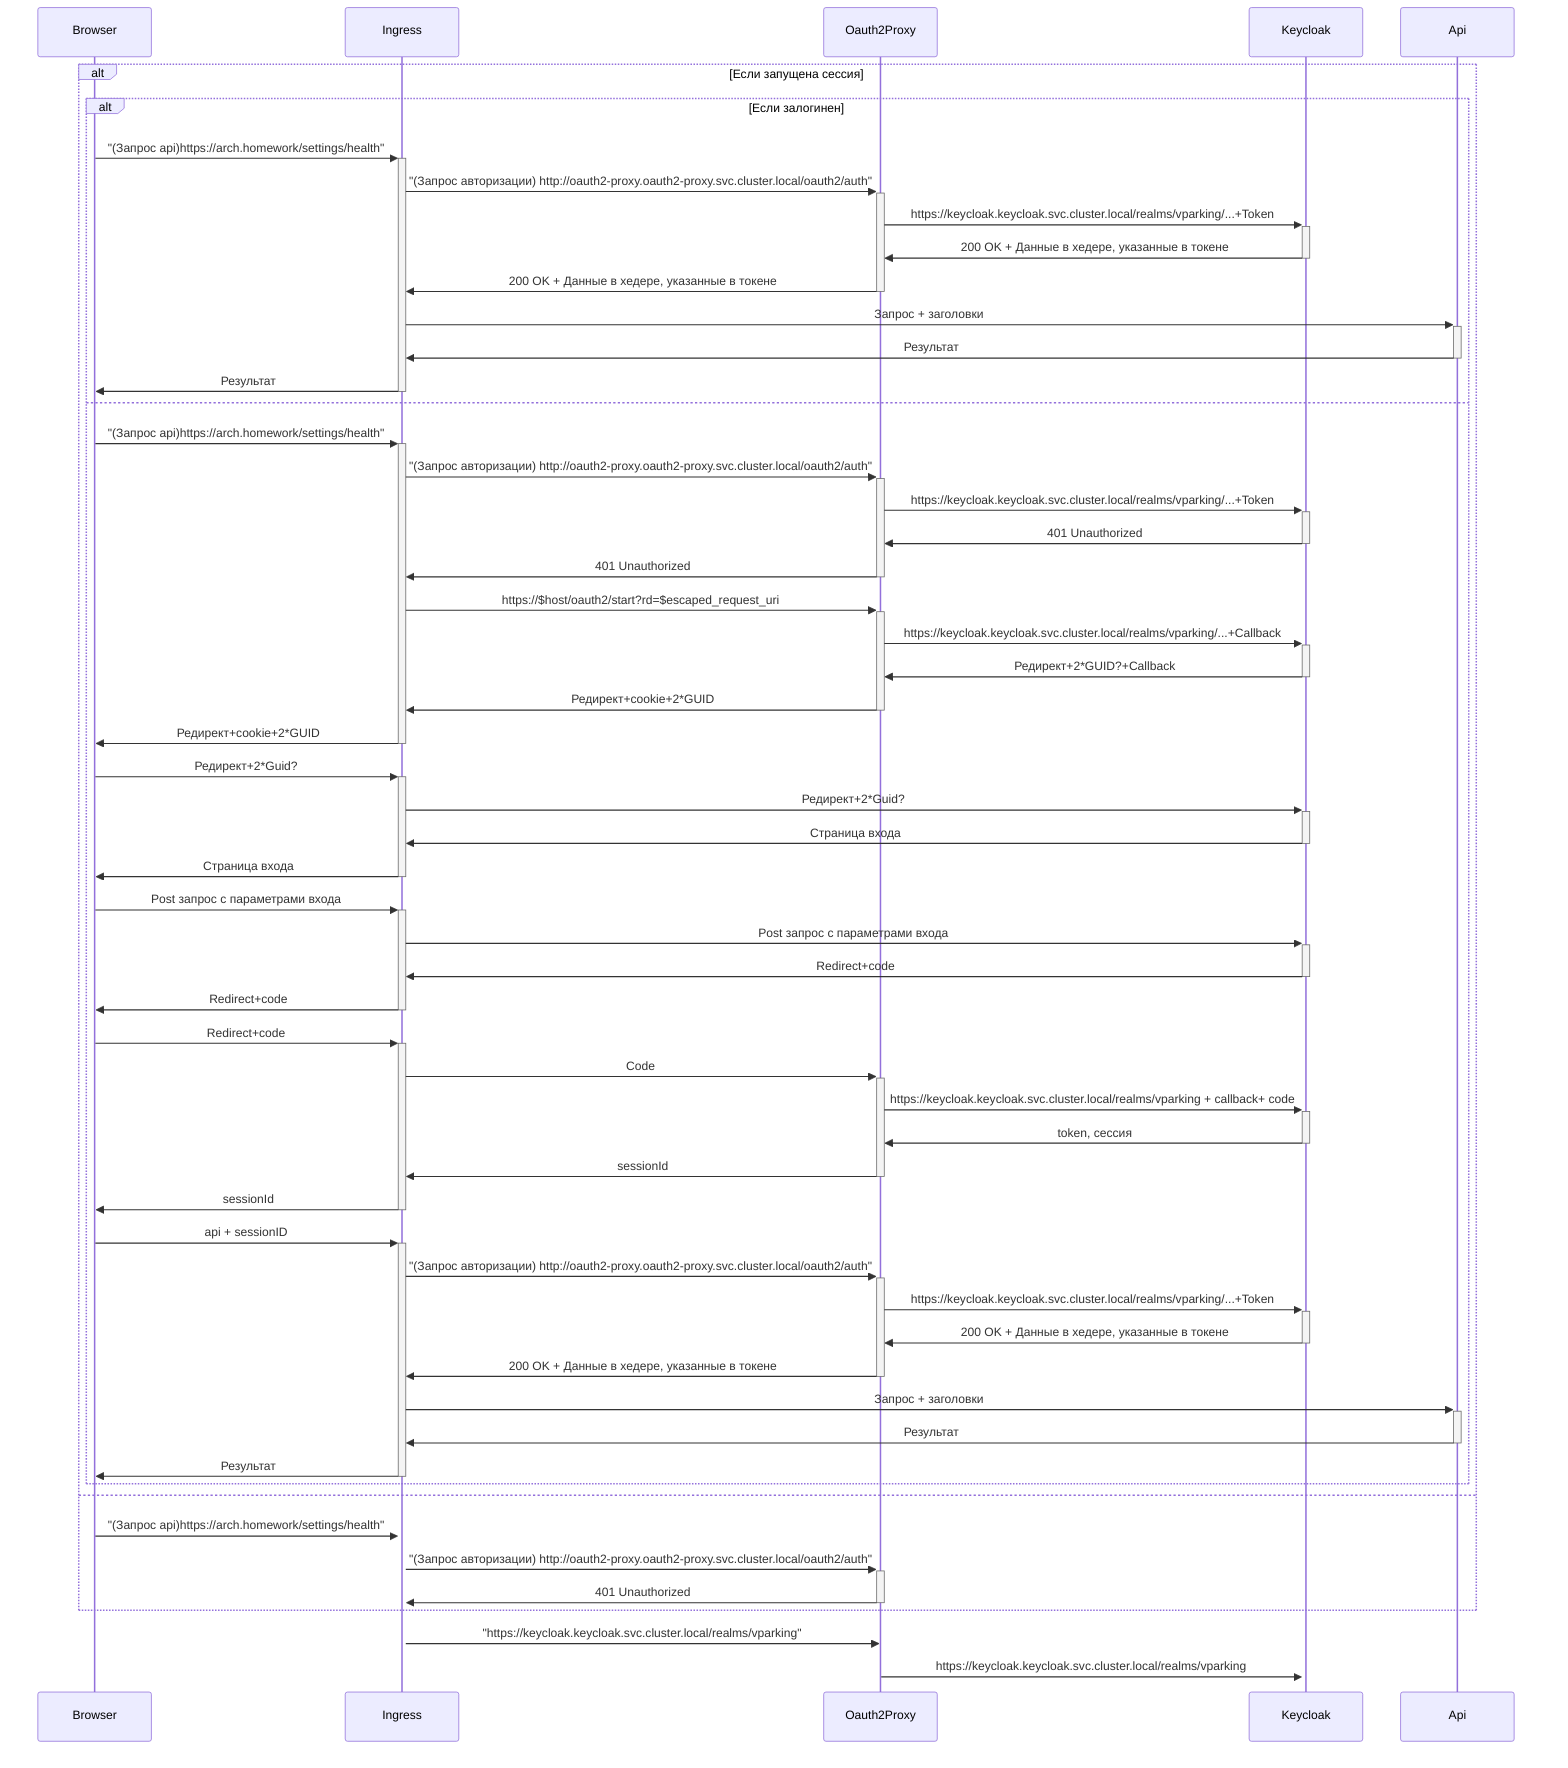 sequenceDiagram 
    alt Если запущена сессия
        alt Если залогинен
            Browser->>+Ingress: "(Запрос api)https://arch.homework/settings/health"
            Ingress->>+Oauth2Proxy: "(Запрос авторизации) http://oauth2-proxy.oauth2-proxy.svc.cluster.local/oauth2/auth"
            Oauth2Proxy->>+Keycloak: https://keycloak.keycloak.svc.cluster.local/realms/vparking/...+Token
            Keycloak->>-Oauth2Proxy: 200 OK + Данные в хедере, указанные в токене
         Oauth2Proxy->>-Ingress: 200 OK + Данные в хедере, указанные в токене
         Ingress->>+Api: Запрос + заголовки
         Api->>-Ingress: Результат
         Ingress->>-Browser: Результат
        else
            Browser->>+Ingress: "(Запрос api)https://arch.homework/settings/health"
            Ingress->>+Oauth2Proxy: "(Запрос авторизации) http://oauth2-proxy.oauth2-proxy.svc.cluster.local/oauth2/auth"
            Oauth2Proxy->>+Keycloak: https://keycloak.keycloak.svc.cluster.local/realms/vparking/...+Token
            Keycloak->>-Oauth2Proxy: 401 Unauthorized
            Oauth2Proxy->>-Ingress: 401 Unauthorized
            Ingress->>+Oauth2Proxy: https://$host/oauth2/start?rd=$escaped_request_uri
            Oauth2Proxy->>+Keycloak: https://keycloak.keycloak.svc.cluster.local/realms/vparking/...+Callback
            Keycloak->>-Oauth2Proxy: Редирект+2*GUID?+Callback
            Oauth2Proxy->>-Ingress: Редирект+cookie+2*GUID
            Ingress->>-Browser:Редирект+cookie+2*GUID
            Browser->>+Ingress: Редирект+2*Guid?
            Ingress->>+Keycloak: Редирект+2*Guid?
            Keycloak->>-Ingress: Страница входа
            Ingress->>-Browser: Страница входа
            Browser->>+Ingress: Post запрос с параметрами входа
            Ingress->>+Keycloak: Post запрос с параметрами входа
            Keycloak->>-Ingress: Redirect+code
            Ingress->>-Browser:Redirect+code
            Browser->>+Ingress: Redirect+code
            Ingress->>+Oauth2Proxy: Code
            Oauth2Proxy->>+Keycloak: https://keycloak.keycloak.svc.cluster.local/realms/vparking + callback+ code 
            Keycloak->>-Oauth2Proxy: token, сессия
            Oauth2Proxy->>-Ingress: sessionId
            Ingress->>-Browser: sessionId
            Browser->>+Ingress: api + sessionID
            Ingress->>+Oauth2Proxy: "(Запрос авторизации) http://oauth2-proxy.oauth2-proxy.svc.cluster.local/oauth2/auth"
            Oauth2Proxy->>+Keycloak: https://keycloak.keycloak.svc.cluster.local/realms/vparking/...+Token
            Keycloak->>-Oauth2Proxy: 200 OK + Данные в хедере, указанные в токене
            Oauth2Proxy->>-Ingress: 200 OK + Данные в хедере, указанные в токене
            Ingress->>+Api: Запрос + заголовки
            Api->>-Ingress: Результат
            Ingress->>-Browser: Результат
            end
            
    else
        Browser->>+Ingress: "(Запрос api)https://arch.homework/settings/health"
        Ingress->>+Oauth2Proxy: "(Запрос авторизации) http://oauth2-proxy.oauth2-proxy.svc.cluster.local/oauth2/auth"
        Oauth2Proxy->>-Ingress: 401 Unauthorized 
        end
        
    Ingress->>Oauth2Proxy: "https://keycloak.keycloak.svc.cluster.local/realms/vparking"
    Oauth2Proxy->>+Keycloak: https://keycloak.keycloak.svc.cluster.local/realms/vparking